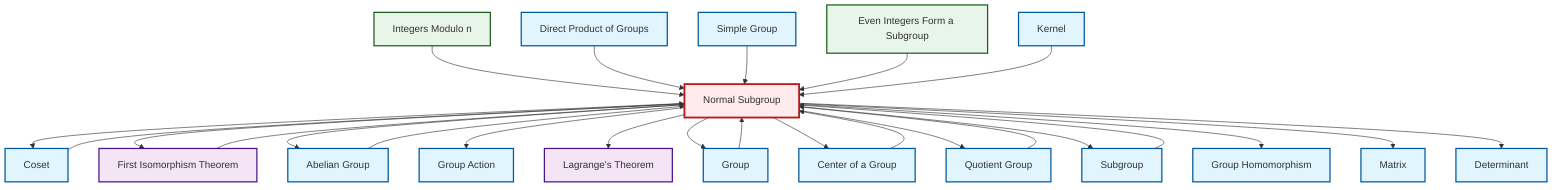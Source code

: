 graph TD
    classDef definition fill:#e1f5fe,stroke:#01579b,stroke-width:2px
    classDef theorem fill:#f3e5f5,stroke:#4a148c,stroke-width:2px
    classDef axiom fill:#fff3e0,stroke:#e65100,stroke-width:2px
    classDef example fill:#e8f5e9,stroke:#1b5e20,stroke-width:2px
    classDef current fill:#ffebee,stroke:#b71c1c,stroke-width:3px
    ex-even-integers-subgroup["Even Integers Form a Subgroup"]:::example
    def-coset["Coset"]:::definition
    thm-first-isomorphism["First Isomorphism Theorem"]:::theorem
    def-homomorphism["Group Homomorphism"]:::definition
    def-normal-subgroup["Normal Subgroup"]:::definition
    def-abelian-group["Abelian Group"]:::definition
    def-simple-group["Simple Group"]:::definition
    thm-lagrange["Lagrange's Theorem"]:::theorem
    def-direct-product["Direct Product of Groups"]:::definition
    def-quotient-group["Quotient Group"]:::definition
    def-kernel["Kernel"]:::definition
    def-determinant["Determinant"]:::definition
    def-subgroup["Subgroup"]:::definition
    def-group-action["Group Action"]:::definition
    ex-quotient-integers-mod-n["Integers Modulo n"]:::example
    def-group["Group"]:::definition
    def-center-of-group["Center of a Group"]:::definition
    def-matrix["Matrix"]:::definition
    def-normal-subgroup --> def-coset
    ex-quotient-integers-mod-n --> def-normal-subgroup
    def-coset --> def-normal-subgroup
    def-abelian-group --> def-normal-subgroup
    def-direct-product --> def-normal-subgroup
    def-normal-subgroup --> thm-first-isomorphism
    thm-first-isomorphism --> def-normal-subgroup
    def-normal-subgroup --> def-abelian-group
    def-normal-subgroup --> def-group-action
    def-simple-group --> def-normal-subgroup
    def-normal-subgroup --> thm-lagrange
    def-normal-subgroup --> def-group
    def-group --> def-normal-subgroup
    ex-even-integers-subgroup --> def-normal-subgroup
    def-subgroup --> def-normal-subgroup
    def-normal-subgroup --> def-center-of-group
    def-center-of-group --> def-normal-subgroup
    def-normal-subgroup --> def-quotient-group
    def-quotient-group --> def-normal-subgroup
    def-normal-subgroup --> def-subgroup
    def-kernel --> def-normal-subgroup
    def-normal-subgroup --> def-homomorphism
    def-normal-subgroup --> def-matrix
    def-normal-subgroup --> def-determinant
    class def-normal-subgroup current